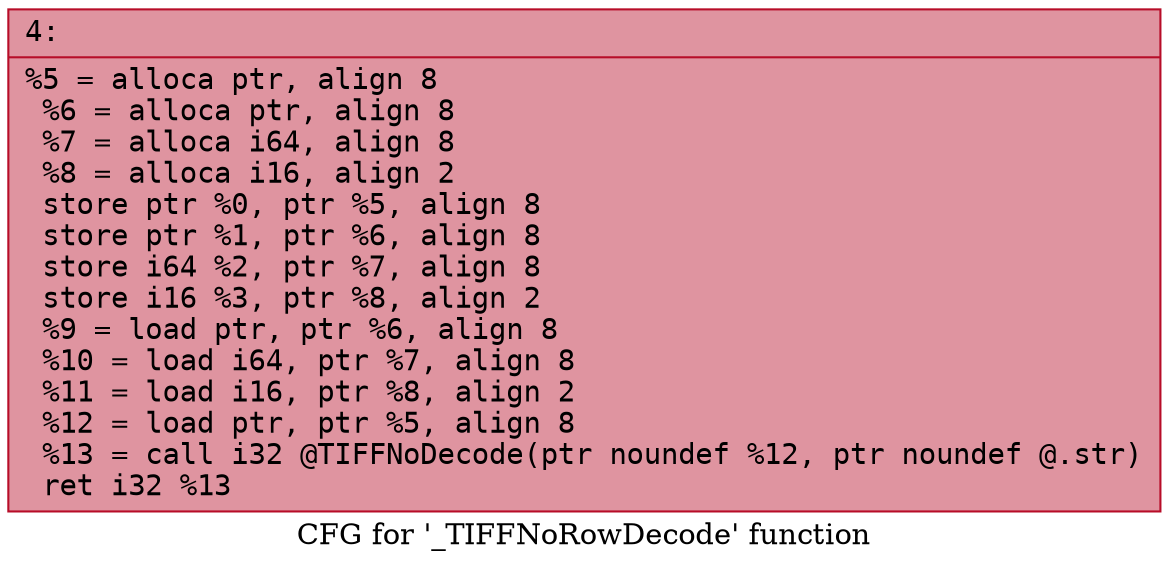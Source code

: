 digraph "CFG for '_TIFFNoRowDecode' function" {
	label="CFG for '_TIFFNoRowDecode' function";

	Node0x6000007da530 [shape=record,color="#b70d28ff", style=filled, fillcolor="#b70d2870" fontname="Courier",label="{4:\l|  %5 = alloca ptr, align 8\l  %6 = alloca ptr, align 8\l  %7 = alloca i64, align 8\l  %8 = alloca i16, align 2\l  store ptr %0, ptr %5, align 8\l  store ptr %1, ptr %6, align 8\l  store i64 %2, ptr %7, align 8\l  store i16 %3, ptr %8, align 2\l  %9 = load ptr, ptr %6, align 8\l  %10 = load i64, ptr %7, align 8\l  %11 = load i16, ptr %8, align 2\l  %12 = load ptr, ptr %5, align 8\l  %13 = call i32 @TIFFNoDecode(ptr noundef %12, ptr noundef @.str)\l  ret i32 %13\l}"];
}
